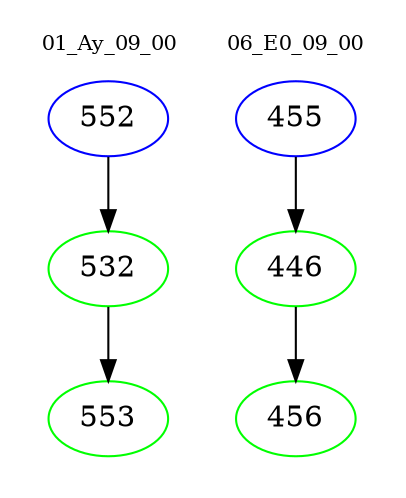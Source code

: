 digraph{
subgraph cluster_0 {
color = white
label = "01_Ay_09_00";
fontsize=10;
T0_552 [label="552", color="blue"]
T0_552 -> T0_532 [color="black"]
T0_532 [label="532", color="green"]
T0_532 -> T0_553 [color="black"]
T0_553 [label="553", color="green"]
}
subgraph cluster_1 {
color = white
label = "06_E0_09_00";
fontsize=10;
T1_455 [label="455", color="blue"]
T1_455 -> T1_446 [color="black"]
T1_446 [label="446", color="green"]
T1_446 -> T1_456 [color="black"]
T1_456 [label="456", color="green"]
}
}
